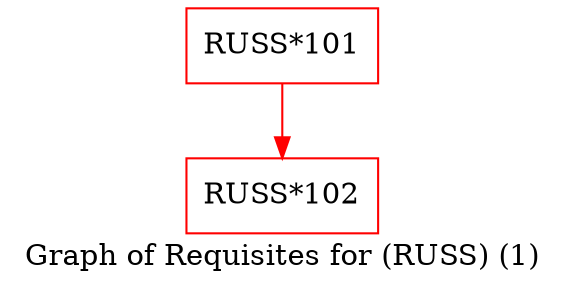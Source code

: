 strict digraph "" {
	graph [bb="0,0,263,131",
		label="Graph of Requisites for (RUSS) (1)",
		lheight=0.21,
		lp="131.5,11.5",
		lwidth=3.43
	];
	node [label="\N"];
	"RUSS*101"	[color=red,
		height=0.5,
		pos="131.5,113",
		shape=box,
		width=1.2778];
	"RUSS*102"	[color=red,
		height=0.5,
		pos="131.5,41",
		shape=box,
		width=1.2778];
	"RUSS*101" -> "RUSS*102"	[color=red,
		pos="e,131.5,59.104 131.5,94.697 131.5,86.983 131.5,77.712 131.5,69.112"];
}
